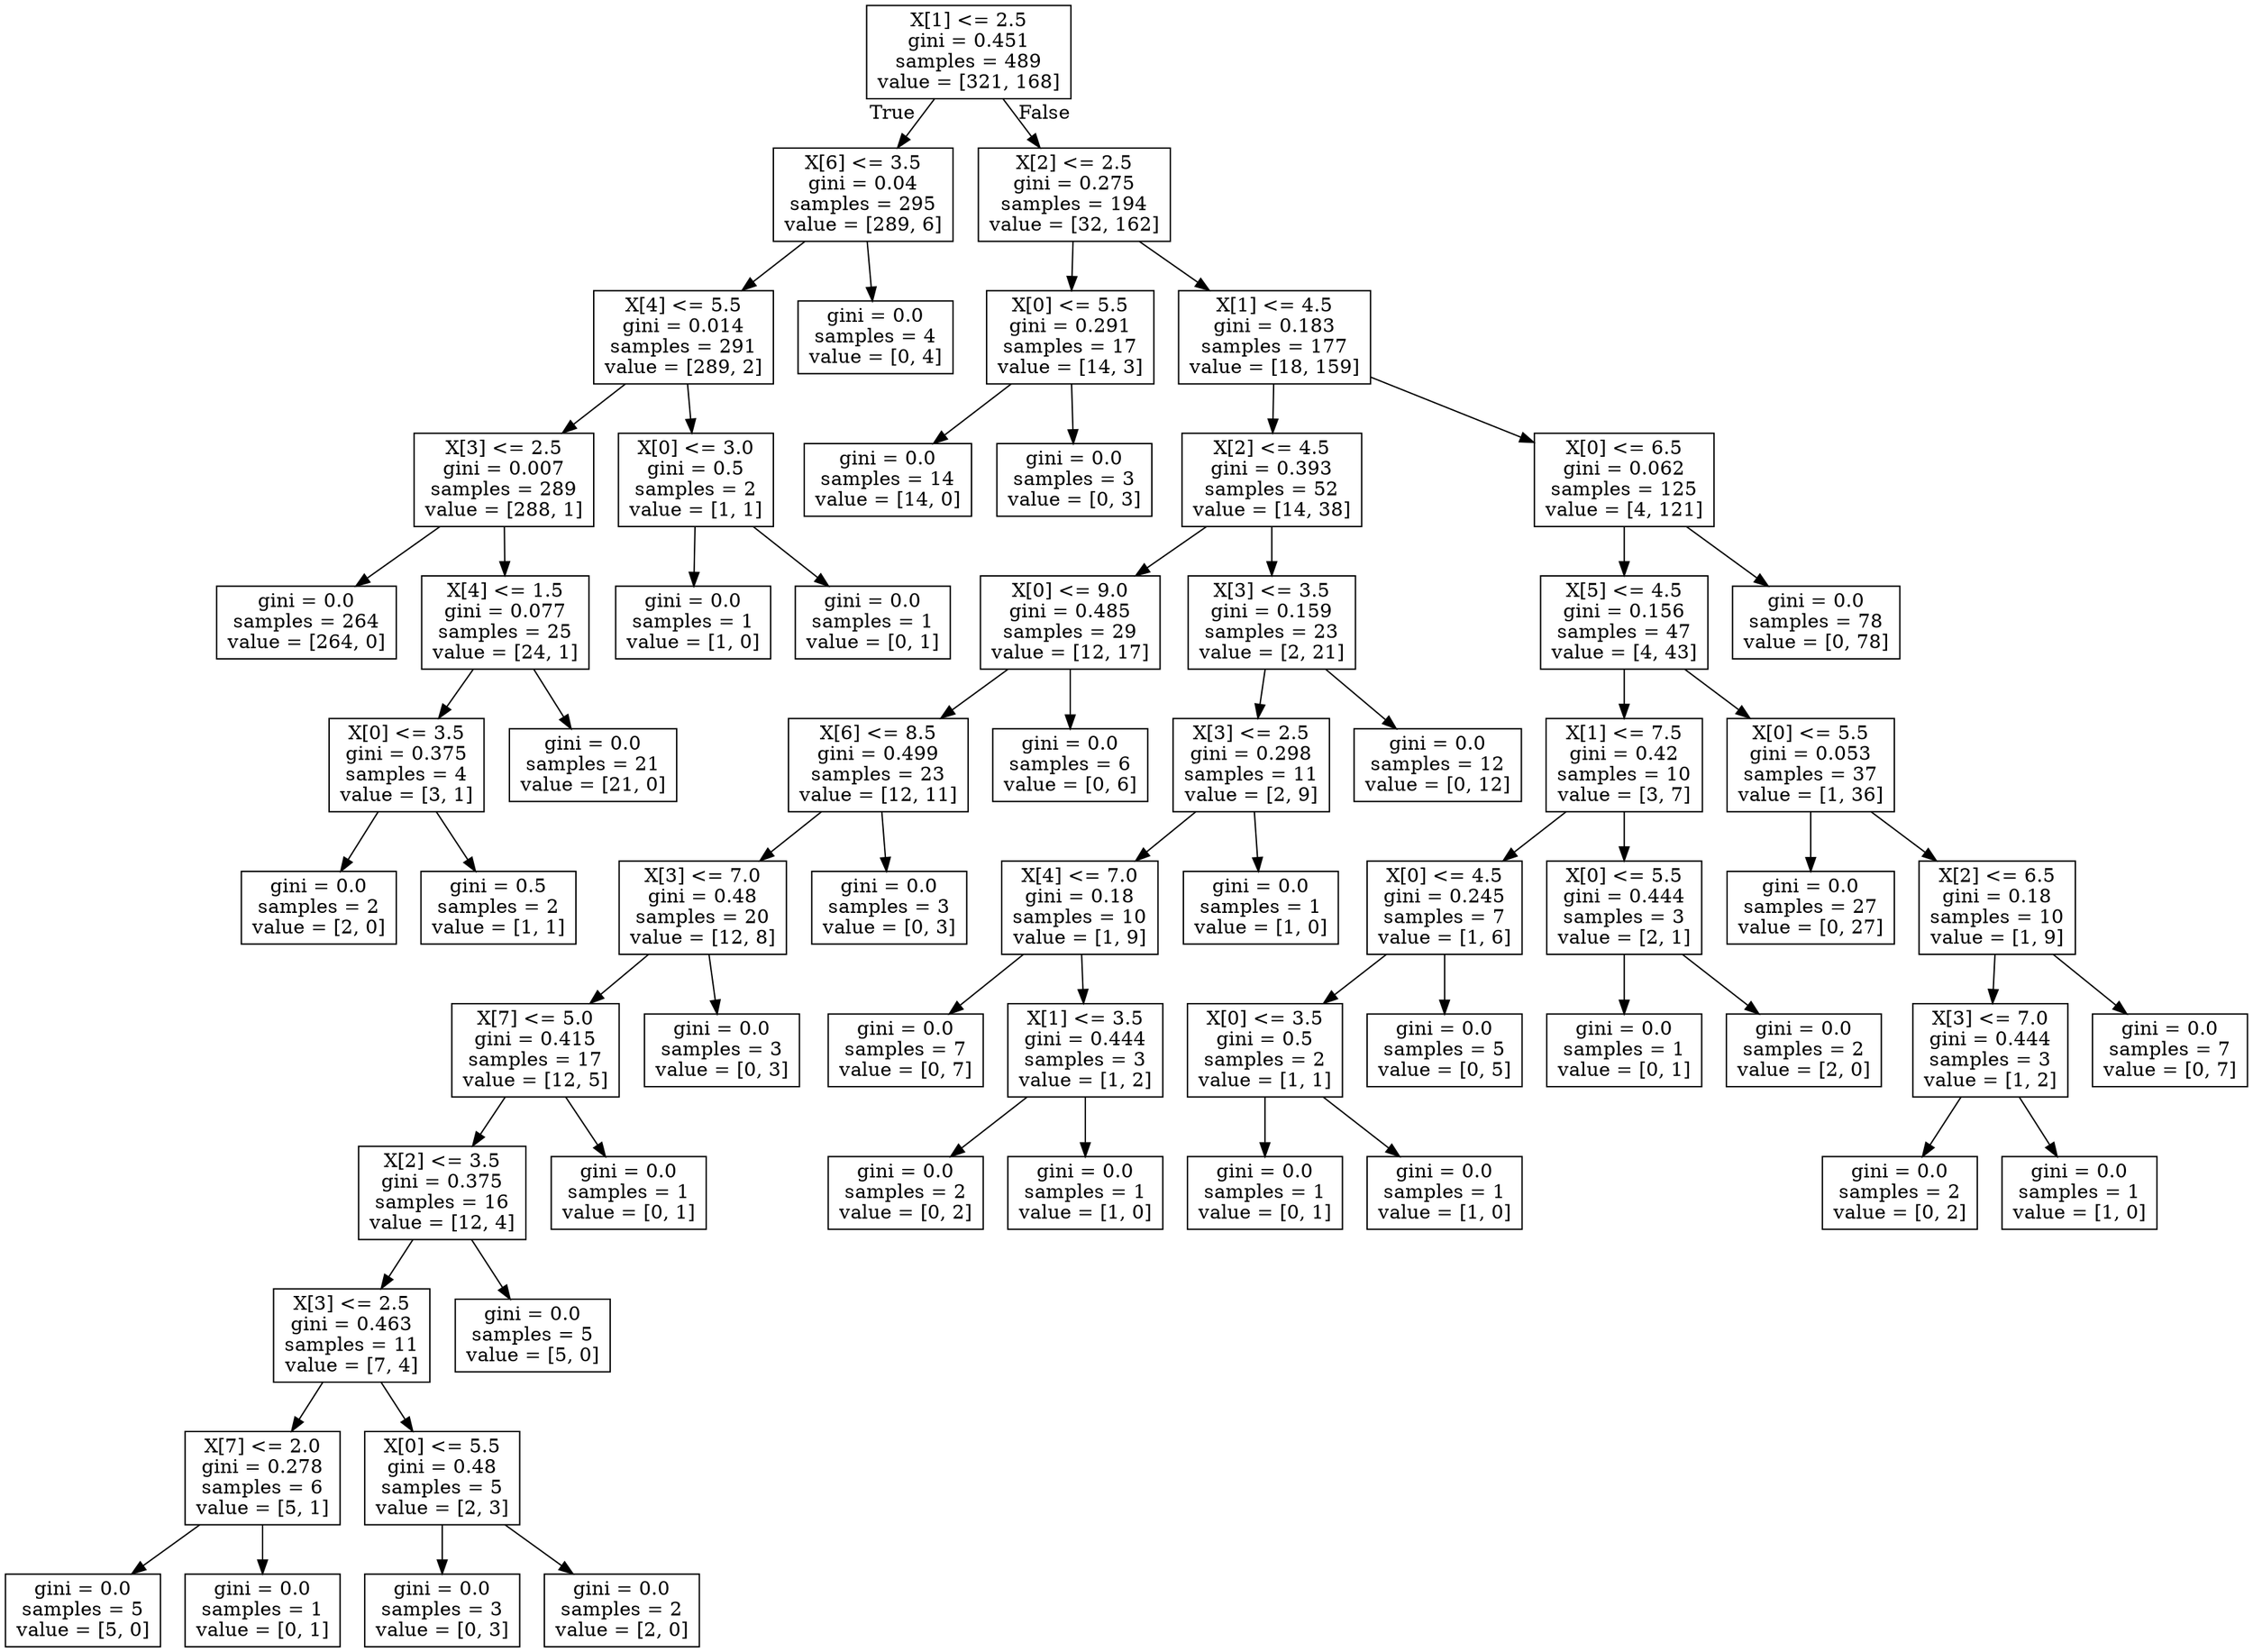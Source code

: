 digraph Tree {
node [shape=box] ;
0 [label="X[1] <= 2.5\ngini = 0.451\nsamples = 489\nvalue = [321, 168]"] ;
1 [label="X[6] <= 3.5\ngini = 0.04\nsamples = 295\nvalue = [289, 6]"] ;
0 -> 1 [labeldistance=2.5, labelangle=45, headlabel="True"] ;
2 [label="X[4] <= 5.5\ngini = 0.014\nsamples = 291\nvalue = [289, 2]"] ;
1 -> 2 ;
3 [label="X[3] <= 2.5\ngini = 0.007\nsamples = 289\nvalue = [288, 1]"] ;
2 -> 3 ;
4 [label="gini = 0.0\nsamples = 264\nvalue = [264, 0]"] ;
3 -> 4 ;
5 [label="X[4] <= 1.5\ngini = 0.077\nsamples = 25\nvalue = [24, 1]"] ;
3 -> 5 ;
6 [label="X[0] <= 3.5\ngini = 0.375\nsamples = 4\nvalue = [3, 1]"] ;
5 -> 6 ;
7 [label="gini = 0.0\nsamples = 2\nvalue = [2, 0]"] ;
6 -> 7 ;
8 [label="gini = 0.5\nsamples = 2\nvalue = [1, 1]"] ;
6 -> 8 ;
9 [label="gini = 0.0\nsamples = 21\nvalue = [21, 0]"] ;
5 -> 9 ;
10 [label="X[0] <= 3.0\ngini = 0.5\nsamples = 2\nvalue = [1, 1]"] ;
2 -> 10 ;
11 [label="gini = 0.0\nsamples = 1\nvalue = [1, 0]"] ;
10 -> 11 ;
12 [label="gini = 0.0\nsamples = 1\nvalue = [0, 1]"] ;
10 -> 12 ;
13 [label="gini = 0.0\nsamples = 4\nvalue = [0, 4]"] ;
1 -> 13 ;
14 [label="X[2] <= 2.5\ngini = 0.275\nsamples = 194\nvalue = [32, 162]"] ;
0 -> 14 [labeldistance=2.5, labelangle=-45, headlabel="False"] ;
15 [label="X[0] <= 5.5\ngini = 0.291\nsamples = 17\nvalue = [14, 3]"] ;
14 -> 15 ;
16 [label="gini = 0.0\nsamples = 14\nvalue = [14, 0]"] ;
15 -> 16 ;
17 [label="gini = 0.0\nsamples = 3\nvalue = [0, 3]"] ;
15 -> 17 ;
18 [label="X[1] <= 4.5\ngini = 0.183\nsamples = 177\nvalue = [18, 159]"] ;
14 -> 18 ;
19 [label="X[2] <= 4.5\ngini = 0.393\nsamples = 52\nvalue = [14, 38]"] ;
18 -> 19 ;
20 [label="X[0] <= 9.0\ngini = 0.485\nsamples = 29\nvalue = [12, 17]"] ;
19 -> 20 ;
21 [label="X[6] <= 8.5\ngini = 0.499\nsamples = 23\nvalue = [12, 11]"] ;
20 -> 21 ;
22 [label="X[3] <= 7.0\ngini = 0.48\nsamples = 20\nvalue = [12, 8]"] ;
21 -> 22 ;
23 [label="X[7] <= 5.0\ngini = 0.415\nsamples = 17\nvalue = [12, 5]"] ;
22 -> 23 ;
24 [label="X[2] <= 3.5\ngini = 0.375\nsamples = 16\nvalue = [12, 4]"] ;
23 -> 24 ;
25 [label="X[3] <= 2.5\ngini = 0.463\nsamples = 11\nvalue = [7, 4]"] ;
24 -> 25 ;
26 [label="X[7] <= 2.0\ngini = 0.278\nsamples = 6\nvalue = [5, 1]"] ;
25 -> 26 ;
27 [label="gini = 0.0\nsamples = 5\nvalue = [5, 0]"] ;
26 -> 27 ;
28 [label="gini = 0.0\nsamples = 1\nvalue = [0, 1]"] ;
26 -> 28 ;
29 [label="X[0] <= 5.5\ngini = 0.48\nsamples = 5\nvalue = [2, 3]"] ;
25 -> 29 ;
30 [label="gini = 0.0\nsamples = 3\nvalue = [0, 3]"] ;
29 -> 30 ;
31 [label="gini = 0.0\nsamples = 2\nvalue = [2, 0]"] ;
29 -> 31 ;
32 [label="gini = 0.0\nsamples = 5\nvalue = [5, 0]"] ;
24 -> 32 ;
33 [label="gini = 0.0\nsamples = 1\nvalue = [0, 1]"] ;
23 -> 33 ;
34 [label="gini = 0.0\nsamples = 3\nvalue = [0, 3]"] ;
22 -> 34 ;
35 [label="gini = 0.0\nsamples = 3\nvalue = [0, 3]"] ;
21 -> 35 ;
36 [label="gini = 0.0\nsamples = 6\nvalue = [0, 6]"] ;
20 -> 36 ;
37 [label="X[3] <= 3.5\ngini = 0.159\nsamples = 23\nvalue = [2, 21]"] ;
19 -> 37 ;
38 [label="X[3] <= 2.5\ngini = 0.298\nsamples = 11\nvalue = [2, 9]"] ;
37 -> 38 ;
39 [label="X[4] <= 7.0\ngini = 0.18\nsamples = 10\nvalue = [1, 9]"] ;
38 -> 39 ;
40 [label="gini = 0.0\nsamples = 7\nvalue = [0, 7]"] ;
39 -> 40 ;
41 [label="X[1] <= 3.5\ngini = 0.444\nsamples = 3\nvalue = [1, 2]"] ;
39 -> 41 ;
42 [label="gini = 0.0\nsamples = 2\nvalue = [0, 2]"] ;
41 -> 42 ;
43 [label="gini = 0.0\nsamples = 1\nvalue = [1, 0]"] ;
41 -> 43 ;
44 [label="gini = 0.0\nsamples = 1\nvalue = [1, 0]"] ;
38 -> 44 ;
45 [label="gini = 0.0\nsamples = 12\nvalue = [0, 12]"] ;
37 -> 45 ;
46 [label="X[0] <= 6.5\ngini = 0.062\nsamples = 125\nvalue = [4, 121]"] ;
18 -> 46 ;
47 [label="X[5] <= 4.5\ngini = 0.156\nsamples = 47\nvalue = [4, 43]"] ;
46 -> 47 ;
48 [label="X[1] <= 7.5\ngini = 0.42\nsamples = 10\nvalue = [3, 7]"] ;
47 -> 48 ;
49 [label="X[0] <= 4.5\ngini = 0.245\nsamples = 7\nvalue = [1, 6]"] ;
48 -> 49 ;
50 [label="X[0] <= 3.5\ngini = 0.5\nsamples = 2\nvalue = [1, 1]"] ;
49 -> 50 ;
51 [label="gini = 0.0\nsamples = 1\nvalue = [0, 1]"] ;
50 -> 51 ;
52 [label="gini = 0.0\nsamples = 1\nvalue = [1, 0]"] ;
50 -> 52 ;
53 [label="gini = 0.0\nsamples = 5\nvalue = [0, 5]"] ;
49 -> 53 ;
54 [label="X[0] <= 5.5\ngini = 0.444\nsamples = 3\nvalue = [2, 1]"] ;
48 -> 54 ;
55 [label="gini = 0.0\nsamples = 1\nvalue = [0, 1]"] ;
54 -> 55 ;
56 [label="gini = 0.0\nsamples = 2\nvalue = [2, 0]"] ;
54 -> 56 ;
57 [label="X[0] <= 5.5\ngini = 0.053\nsamples = 37\nvalue = [1, 36]"] ;
47 -> 57 ;
58 [label="gini = 0.0\nsamples = 27\nvalue = [0, 27]"] ;
57 -> 58 ;
59 [label="X[2] <= 6.5\ngini = 0.18\nsamples = 10\nvalue = [1, 9]"] ;
57 -> 59 ;
60 [label="X[3] <= 7.0\ngini = 0.444\nsamples = 3\nvalue = [1, 2]"] ;
59 -> 60 ;
61 [label="gini = 0.0\nsamples = 2\nvalue = [0, 2]"] ;
60 -> 61 ;
62 [label="gini = 0.0\nsamples = 1\nvalue = [1, 0]"] ;
60 -> 62 ;
63 [label="gini = 0.0\nsamples = 7\nvalue = [0, 7]"] ;
59 -> 63 ;
64 [label="gini = 0.0\nsamples = 78\nvalue = [0, 78]"] ;
46 -> 64 ;
}